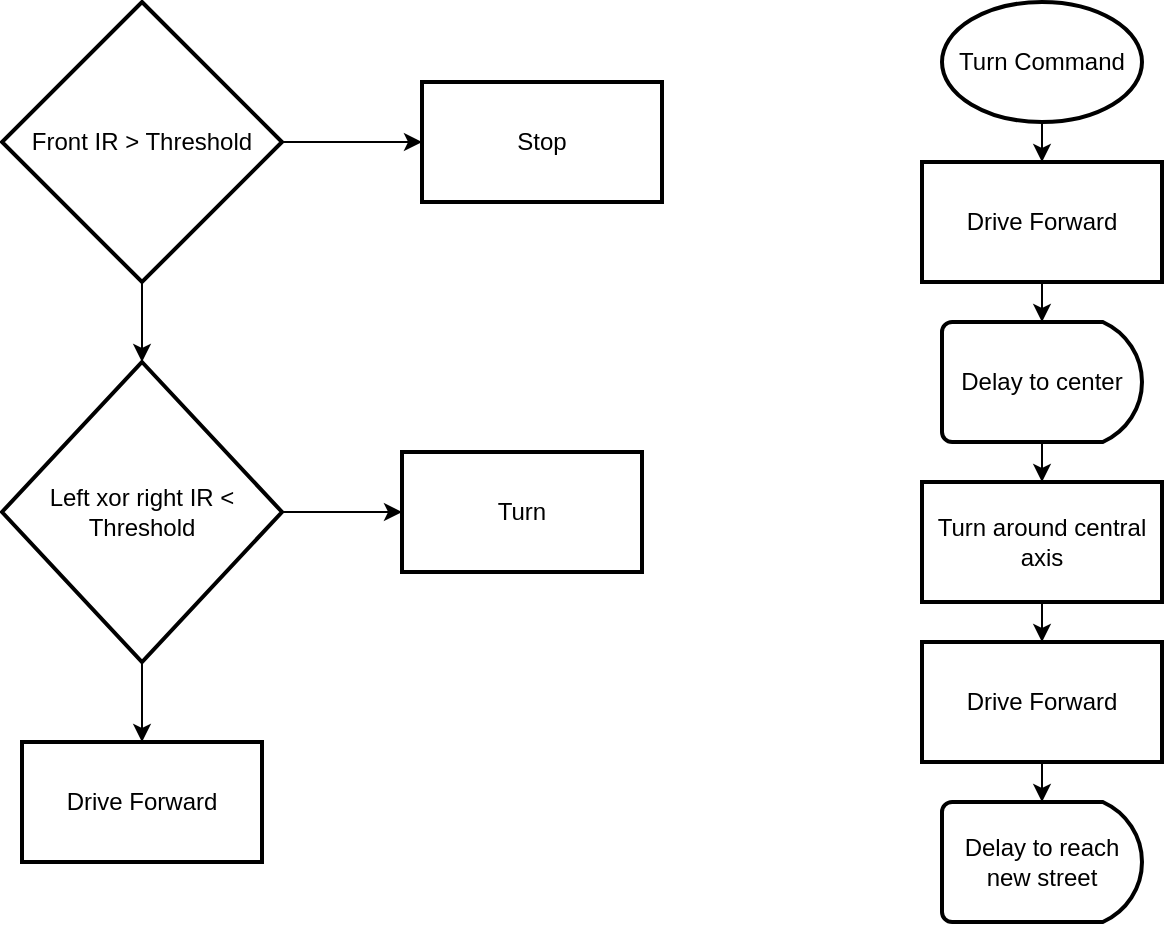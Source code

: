 <mxfile version="17.4.2" type="github">
  <diagram id="NdA9KL4M1A4Z1aguvm-m" name="Page-1">
    <mxGraphModel dx="1298" dy="670" grid="1" gridSize="10" guides="1" tooltips="1" connect="1" arrows="1" fold="1" page="1" pageScale="1" pageWidth="827" pageHeight="1169" math="0" shadow="0">
      <root>
        <mxCell id="0" />
        <mxCell id="1" parent="0" />
        <mxCell id="F4AEaUo94V6aJ_GK0tAD-5" value="" style="edgeStyle=orthogonalEdgeStyle;rounded=0;orthogonalLoop=1;jettySize=auto;html=1;" edge="1" parent="1" source="F4AEaUo94V6aJ_GK0tAD-2" target="F4AEaUo94V6aJ_GK0tAD-4">
          <mxGeometry relative="1" as="geometry" />
        </mxCell>
        <mxCell id="F4AEaUo94V6aJ_GK0tAD-7" value="" style="edgeStyle=orthogonalEdgeStyle;rounded=0;orthogonalLoop=1;jettySize=auto;html=1;" edge="1" parent="1" source="F4AEaUo94V6aJ_GK0tAD-2" target="F4AEaUo94V6aJ_GK0tAD-6">
          <mxGeometry relative="1" as="geometry" />
        </mxCell>
        <mxCell id="F4AEaUo94V6aJ_GK0tAD-2" value="Front IR &amp;gt; Threshold" style="strokeWidth=2;html=1;shape=mxgraph.flowchart.decision;whiteSpace=wrap;" vertex="1" parent="1">
          <mxGeometry x="160" y="190" width="140" height="140" as="geometry" />
        </mxCell>
        <mxCell id="F4AEaUo94V6aJ_GK0tAD-4" value="Stop" style="whiteSpace=wrap;html=1;strokeWidth=2;" vertex="1" parent="1">
          <mxGeometry x="370" y="230" width="120" height="60" as="geometry" />
        </mxCell>
        <mxCell id="F4AEaUo94V6aJ_GK0tAD-9" value="" style="edgeStyle=orthogonalEdgeStyle;rounded=0;orthogonalLoop=1;jettySize=auto;html=1;" edge="1" parent="1" source="F4AEaUo94V6aJ_GK0tAD-6" target="F4AEaUo94V6aJ_GK0tAD-8">
          <mxGeometry relative="1" as="geometry" />
        </mxCell>
        <mxCell id="F4AEaUo94V6aJ_GK0tAD-11" value="" style="edgeStyle=orthogonalEdgeStyle;rounded=0;orthogonalLoop=1;jettySize=auto;html=1;" edge="1" parent="1" source="F4AEaUo94V6aJ_GK0tAD-6" target="F4AEaUo94V6aJ_GK0tAD-10">
          <mxGeometry relative="1" as="geometry" />
        </mxCell>
        <mxCell id="F4AEaUo94V6aJ_GK0tAD-6" value="Left xor right IR &amp;lt; Threshold" style="strokeWidth=2;html=1;shape=mxgraph.flowchart.decision;whiteSpace=wrap;" vertex="1" parent="1">
          <mxGeometry x="160" y="370" width="140" height="150" as="geometry" />
        </mxCell>
        <mxCell id="F4AEaUo94V6aJ_GK0tAD-8" value="Turn" style="whiteSpace=wrap;html=1;strokeWidth=2;" vertex="1" parent="1">
          <mxGeometry x="360" y="415" width="120" height="60" as="geometry" />
        </mxCell>
        <mxCell id="F4AEaUo94V6aJ_GK0tAD-10" value="Drive Forward" style="whiteSpace=wrap;html=1;strokeWidth=2;" vertex="1" parent="1">
          <mxGeometry x="170" y="560" width="120" height="60" as="geometry" />
        </mxCell>
        <mxCell id="F4AEaUo94V6aJ_GK0tAD-16" value="" style="edgeStyle=orthogonalEdgeStyle;rounded=0;orthogonalLoop=1;jettySize=auto;html=1;" edge="1" parent="1" source="F4AEaUo94V6aJ_GK0tAD-14" target="F4AEaUo94V6aJ_GK0tAD-15">
          <mxGeometry relative="1" as="geometry" />
        </mxCell>
        <mxCell id="F4AEaUo94V6aJ_GK0tAD-14" value="Turn Command" style="strokeWidth=2;html=1;shape=mxgraph.flowchart.start_1;whiteSpace=wrap;" vertex="1" parent="1">
          <mxGeometry x="630" y="190" width="100" height="60" as="geometry" />
        </mxCell>
        <mxCell id="F4AEaUo94V6aJ_GK0tAD-18" value="" style="edgeStyle=orthogonalEdgeStyle;rounded=0;orthogonalLoop=1;jettySize=auto;html=1;" edge="1" parent="1" source="F4AEaUo94V6aJ_GK0tAD-15" target="F4AEaUo94V6aJ_GK0tAD-17">
          <mxGeometry relative="1" as="geometry" />
        </mxCell>
        <mxCell id="F4AEaUo94V6aJ_GK0tAD-15" value="Drive Forward" style="whiteSpace=wrap;html=1;strokeWidth=2;" vertex="1" parent="1">
          <mxGeometry x="620" y="270" width="120" height="60" as="geometry" />
        </mxCell>
        <mxCell id="F4AEaUo94V6aJ_GK0tAD-20" value="" style="edgeStyle=orthogonalEdgeStyle;rounded=0;orthogonalLoop=1;jettySize=auto;html=1;" edge="1" parent="1" source="F4AEaUo94V6aJ_GK0tAD-17" target="F4AEaUo94V6aJ_GK0tAD-19">
          <mxGeometry relative="1" as="geometry" />
        </mxCell>
        <mxCell id="F4AEaUo94V6aJ_GK0tAD-17" value="Delay to center" style="strokeWidth=2;html=1;shape=mxgraph.flowchart.delay;whiteSpace=wrap;" vertex="1" parent="1">
          <mxGeometry x="630" y="350" width="100" height="60" as="geometry" />
        </mxCell>
        <mxCell id="F4AEaUo94V6aJ_GK0tAD-26" value="" style="edgeStyle=orthogonalEdgeStyle;rounded=0;orthogonalLoop=1;jettySize=auto;html=1;" edge="1" parent="1" source="F4AEaUo94V6aJ_GK0tAD-19" target="F4AEaUo94V6aJ_GK0tAD-24">
          <mxGeometry relative="1" as="geometry" />
        </mxCell>
        <mxCell id="F4AEaUo94V6aJ_GK0tAD-19" value="Turn around central axis" style="whiteSpace=wrap;html=1;strokeWidth=2;" vertex="1" parent="1">
          <mxGeometry x="620" y="430" width="120" height="60" as="geometry" />
        </mxCell>
        <mxCell id="F4AEaUo94V6aJ_GK0tAD-23" value="" style="edgeStyle=orthogonalEdgeStyle;rounded=0;orthogonalLoop=1;jettySize=auto;html=1;" edge="1" parent="1" source="F4AEaUo94V6aJ_GK0tAD-24" target="F4AEaUo94V6aJ_GK0tAD-25">
          <mxGeometry relative="1" as="geometry" />
        </mxCell>
        <mxCell id="F4AEaUo94V6aJ_GK0tAD-24" value="Drive Forward" style="whiteSpace=wrap;html=1;strokeWidth=2;" vertex="1" parent="1">
          <mxGeometry x="620" y="510" width="120" height="60" as="geometry" />
        </mxCell>
        <mxCell id="F4AEaUo94V6aJ_GK0tAD-25" value="Delay to reach new street" style="strokeWidth=2;html=1;shape=mxgraph.flowchart.delay;whiteSpace=wrap;" vertex="1" parent="1">
          <mxGeometry x="630" y="590" width="100" height="60" as="geometry" />
        </mxCell>
      </root>
    </mxGraphModel>
  </diagram>
</mxfile>

